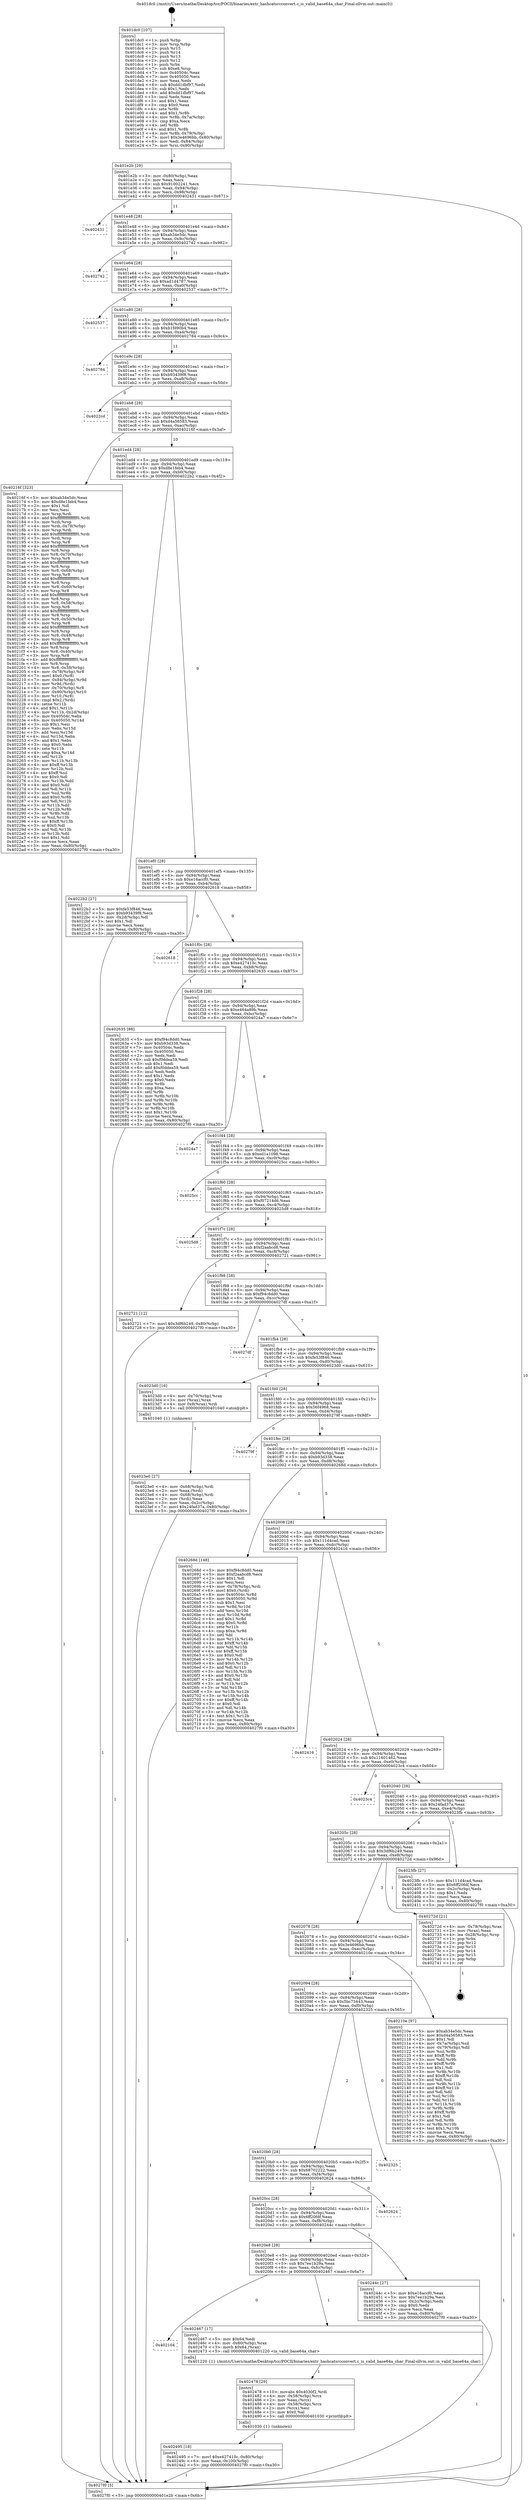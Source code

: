 digraph "0x401dc0" {
  label = "0x401dc0 (/mnt/c/Users/mathe/Desktop/tcc/POCII/binaries/extr_hashcatsrcconvert.c_is_valid_base64a_char_Final-ollvm.out::main(0))"
  labelloc = "t"
  node[shape=record]

  Entry [label="",width=0.3,height=0.3,shape=circle,fillcolor=black,style=filled]
  "0x401e2b" [label="{
     0x401e2b [29]\l
     | [instrs]\l
     &nbsp;&nbsp;0x401e2b \<+3\>: mov -0x80(%rbp),%eax\l
     &nbsp;&nbsp;0x401e2e \<+2\>: mov %eax,%ecx\l
     &nbsp;&nbsp;0x401e30 \<+6\>: sub $0x91002241,%ecx\l
     &nbsp;&nbsp;0x401e36 \<+6\>: mov %eax,-0x94(%rbp)\l
     &nbsp;&nbsp;0x401e3c \<+6\>: mov %ecx,-0x98(%rbp)\l
     &nbsp;&nbsp;0x401e42 \<+6\>: je 0000000000402431 \<main+0x671\>\l
  }"]
  "0x402431" [label="{
     0x402431\l
  }", style=dashed]
  "0x401e48" [label="{
     0x401e48 [28]\l
     | [instrs]\l
     &nbsp;&nbsp;0x401e48 \<+5\>: jmp 0000000000401e4d \<main+0x8d\>\l
     &nbsp;&nbsp;0x401e4d \<+6\>: mov -0x94(%rbp),%eax\l
     &nbsp;&nbsp;0x401e53 \<+5\>: sub $0xab34e5dc,%eax\l
     &nbsp;&nbsp;0x401e58 \<+6\>: mov %eax,-0x9c(%rbp)\l
     &nbsp;&nbsp;0x401e5e \<+6\>: je 0000000000402742 \<main+0x982\>\l
  }"]
  Exit [label="",width=0.3,height=0.3,shape=circle,fillcolor=black,style=filled,peripheries=2]
  "0x402742" [label="{
     0x402742\l
  }", style=dashed]
  "0x401e64" [label="{
     0x401e64 [28]\l
     | [instrs]\l
     &nbsp;&nbsp;0x401e64 \<+5\>: jmp 0000000000401e69 \<main+0xa9\>\l
     &nbsp;&nbsp;0x401e69 \<+6\>: mov -0x94(%rbp),%eax\l
     &nbsp;&nbsp;0x401e6f \<+5\>: sub $0xad1d4787,%eax\l
     &nbsp;&nbsp;0x401e74 \<+6\>: mov %eax,-0xa0(%rbp)\l
     &nbsp;&nbsp;0x401e7a \<+6\>: je 0000000000402537 \<main+0x777\>\l
  }"]
  "0x402495" [label="{
     0x402495 [18]\l
     | [instrs]\l
     &nbsp;&nbsp;0x402495 \<+7\>: movl $0xe427410c,-0x80(%rbp)\l
     &nbsp;&nbsp;0x40249c \<+6\>: mov %eax,-0x100(%rbp)\l
     &nbsp;&nbsp;0x4024a2 \<+5\>: jmp 00000000004027f0 \<main+0xa30\>\l
  }"]
  "0x402537" [label="{
     0x402537\l
  }", style=dashed]
  "0x401e80" [label="{
     0x401e80 [28]\l
     | [instrs]\l
     &nbsp;&nbsp;0x401e80 \<+5\>: jmp 0000000000401e85 \<main+0xc5\>\l
     &nbsp;&nbsp;0x401e85 \<+6\>: mov -0x94(%rbp),%eax\l
     &nbsp;&nbsp;0x401e8b \<+5\>: sub $0xb1fd90b4,%eax\l
     &nbsp;&nbsp;0x401e90 \<+6\>: mov %eax,-0xa4(%rbp)\l
     &nbsp;&nbsp;0x401e96 \<+6\>: je 0000000000402784 \<main+0x9c4\>\l
  }"]
  "0x402478" [label="{
     0x402478 [29]\l
     | [instrs]\l
     &nbsp;&nbsp;0x402478 \<+10\>: movabs $0x4030f2,%rdi\l
     &nbsp;&nbsp;0x402482 \<+4\>: mov -0x58(%rbp),%rcx\l
     &nbsp;&nbsp;0x402486 \<+2\>: mov %eax,(%rcx)\l
     &nbsp;&nbsp;0x402488 \<+4\>: mov -0x58(%rbp),%rcx\l
     &nbsp;&nbsp;0x40248c \<+2\>: mov (%rcx),%esi\l
     &nbsp;&nbsp;0x40248e \<+2\>: mov $0x0,%al\l
     &nbsp;&nbsp;0x402490 \<+5\>: call 0000000000401030 \<printf@plt\>\l
     | [calls]\l
     &nbsp;&nbsp;0x401030 \{1\} (unknown)\l
  }"]
  "0x402784" [label="{
     0x402784\l
  }", style=dashed]
  "0x401e9c" [label="{
     0x401e9c [28]\l
     | [instrs]\l
     &nbsp;&nbsp;0x401e9c \<+5\>: jmp 0000000000401ea1 \<main+0xe1\>\l
     &nbsp;&nbsp;0x401ea1 \<+6\>: mov -0x94(%rbp),%eax\l
     &nbsp;&nbsp;0x401ea7 \<+5\>: sub $0xb93439f8,%eax\l
     &nbsp;&nbsp;0x401eac \<+6\>: mov %eax,-0xa8(%rbp)\l
     &nbsp;&nbsp;0x401eb2 \<+6\>: je 00000000004022cd \<main+0x50d\>\l
  }"]
  "0x402104" [label="{
     0x402104\l
  }", style=dashed]
  "0x4022cd" [label="{
     0x4022cd\l
  }", style=dashed]
  "0x401eb8" [label="{
     0x401eb8 [28]\l
     | [instrs]\l
     &nbsp;&nbsp;0x401eb8 \<+5\>: jmp 0000000000401ebd \<main+0xfd\>\l
     &nbsp;&nbsp;0x401ebd \<+6\>: mov -0x94(%rbp),%eax\l
     &nbsp;&nbsp;0x401ec3 \<+5\>: sub $0xd4a56583,%eax\l
     &nbsp;&nbsp;0x401ec8 \<+6\>: mov %eax,-0xac(%rbp)\l
     &nbsp;&nbsp;0x401ece \<+6\>: je 000000000040216f \<main+0x3af\>\l
  }"]
  "0x402467" [label="{
     0x402467 [17]\l
     | [instrs]\l
     &nbsp;&nbsp;0x402467 \<+5\>: mov $0x64,%edi\l
     &nbsp;&nbsp;0x40246c \<+4\>: mov -0x60(%rbp),%rax\l
     &nbsp;&nbsp;0x402470 \<+3\>: movb $0x64,(%rax)\l
     &nbsp;&nbsp;0x402473 \<+5\>: call 0000000000401220 \<is_valid_base64a_char\>\l
     | [calls]\l
     &nbsp;&nbsp;0x401220 \{1\} (/mnt/c/Users/mathe/Desktop/tcc/POCII/binaries/extr_hashcatsrcconvert.c_is_valid_base64a_char_Final-ollvm.out::is_valid_base64a_char)\l
  }"]
  "0x40216f" [label="{
     0x40216f [323]\l
     | [instrs]\l
     &nbsp;&nbsp;0x40216f \<+5\>: mov $0xab34e5dc,%eax\l
     &nbsp;&nbsp;0x402174 \<+5\>: mov $0xd8e1feb4,%ecx\l
     &nbsp;&nbsp;0x402179 \<+2\>: mov $0x1,%dl\l
     &nbsp;&nbsp;0x40217b \<+2\>: xor %esi,%esi\l
     &nbsp;&nbsp;0x40217d \<+3\>: mov %rsp,%rdi\l
     &nbsp;&nbsp;0x402180 \<+4\>: add $0xfffffffffffffff0,%rdi\l
     &nbsp;&nbsp;0x402184 \<+3\>: mov %rdi,%rsp\l
     &nbsp;&nbsp;0x402187 \<+4\>: mov %rdi,-0x78(%rbp)\l
     &nbsp;&nbsp;0x40218b \<+3\>: mov %rsp,%rdi\l
     &nbsp;&nbsp;0x40218e \<+4\>: add $0xfffffffffffffff0,%rdi\l
     &nbsp;&nbsp;0x402192 \<+3\>: mov %rdi,%rsp\l
     &nbsp;&nbsp;0x402195 \<+3\>: mov %rsp,%r8\l
     &nbsp;&nbsp;0x402198 \<+4\>: add $0xfffffffffffffff0,%r8\l
     &nbsp;&nbsp;0x40219c \<+3\>: mov %r8,%rsp\l
     &nbsp;&nbsp;0x40219f \<+4\>: mov %r8,-0x70(%rbp)\l
     &nbsp;&nbsp;0x4021a3 \<+3\>: mov %rsp,%r8\l
     &nbsp;&nbsp;0x4021a6 \<+4\>: add $0xfffffffffffffff0,%r8\l
     &nbsp;&nbsp;0x4021aa \<+3\>: mov %r8,%rsp\l
     &nbsp;&nbsp;0x4021ad \<+4\>: mov %r8,-0x68(%rbp)\l
     &nbsp;&nbsp;0x4021b1 \<+3\>: mov %rsp,%r8\l
     &nbsp;&nbsp;0x4021b4 \<+4\>: add $0xfffffffffffffff0,%r8\l
     &nbsp;&nbsp;0x4021b8 \<+3\>: mov %r8,%rsp\l
     &nbsp;&nbsp;0x4021bb \<+4\>: mov %r8,-0x60(%rbp)\l
     &nbsp;&nbsp;0x4021bf \<+3\>: mov %rsp,%r8\l
     &nbsp;&nbsp;0x4021c2 \<+4\>: add $0xfffffffffffffff0,%r8\l
     &nbsp;&nbsp;0x4021c6 \<+3\>: mov %r8,%rsp\l
     &nbsp;&nbsp;0x4021c9 \<+4\>: mov %r8,-0x58(%rbp)\l
     &nbsp;&nbsp;0x4021cd \<+3\>: mov %rsp,%r8\l
     &nbsp;&nbsp;0x4021d0 \<+4\>: add $0xfffffffffffffff0,%r8\l
     &nbsp;&nbsp;0x4021d4 \<+3\>: mov %r8,%rsp\l
     &nbsp;&nbsp;0x4021d7 \<+4\>: mov %r8,-0x50(%rbp)\l
     &nbsp;&nbsp;0x4021db \<+3\>: mov %rsp,%r8\l
     &nbsp;&nbsp;0x4021de \<+4\>: add $0xfffffffffffffff0,%r8\l
     &nbsp;&nbsp;0x4021e2 \<+3\>: mov %r8,%rsp\l
     &nbsp;&nbsp;0x4021e5 \<+4\>: mov %r8,-0x48(%rbp)\l
     &nbsp;&nbsp;0x4021e9 \<+3\>: mov %rsp,%r8\l
     &nbsp;&nbsp;0x4021ec \<+4\>: add $0xfffffffffffffff0,%r8\l
     &nbsp;&nbsp;0x4021f0 \<+3\>: mov %r8,%rsp\l
     &nbsp;&nbsp;0x4021f3 \<+4\>: mov %r8,-0x40(%rbp)\l
     &nbsp;&nbsp;0x4021f7 \<+3\>: mov %rsp,%r8\l
     &nbsp;&nbsp;0x4021fa \<+4\>: add $0xfffffffffffffff0,%r8\l
     &nbsp;&nbsp;0x4021fe \<+3\>: mov %r8,%rsp\l
     &nbsp;&nbsp;0x402201 \<+4\>: mov %r8,-0x38(%rbp)\l
     &nbsp;&nbsp;0x402205 \<+4\>: mov -0x78(%rbp),%r8\l
     &nbsp;&nbsp;0x402209 \<+7\>: movl $0x0,(%r8)\l
     &nbsp;&nbsp;0x402210 \<+7\>: mov -0x84(%rbp),%r9d\l
     &nbsp;&nbsp;0x402217 \<+3\>: mov %r9d,(%rdi)\l
     &nbsp;&nbsp;0x40221a \<+4\>: mov -0x70(%rbp),%r8\l
     &nbsp;&nbsp;0x40221e \<+7\>: mov -0x90(%rbp),%r10\l
     &nbsp;&nbsp;0x402225 \<+3\>: mov %r10,(%r8)\l
     &nbsp;&nbsp;0x402228 \<+3\>: cmpl $0x2,(%rdi)\l
     &nbsp;&nbsp;0x40222b \<+4\>: setne %r11b\l
     &nbsp;&nbsp;0x40222f \<+4\>: and $0x1,%r11b\l
     &nbsp;&nbsp;0x402233 \<+4\>: mov %r11b,-0x2d(%rbp)\l
     &nbsp;&nbsp;0x402237 \<+7\>: mov 0x40504c,%ebx\l
     &nbsp;&nbsp;0x40223e \<+8\>: mov 0x405050,%r14d\l
     &nbsp;&nbsp;0x402246 \<+3\>: sub $0x1,%esi\l
     &nbsp;&nbsp;0x402249 \<+3\>: mov %ebx,%r15d\l
     &nbsp;&nbsp;0x40224c \<+3\>: add %esi,%r15d\l
     &nbsp;&nbsp;0x40224f \<+4\>: imul %r15d,%ebx\l
     &nbsp;&nbsp;0x402253 \<+3\>: and $0x1,%ebx\l
     &nbsp;&nbsp;0x402256 \<+3\>: cmp $0x0,%ebx\l
     &nbsp;&nbsp;0x402259 \<+4\>: sete %r11b\l
     &nbsp;&nbsp;0x40225d \<+4\>: cmp $0xa,%r14d\l
     &nbsp;&nbsp;0x402261 \<+4\>: setl %r12b\l
     &nbsp;&nbsp;0x402265 \<+3\>: mov %r11b,%r13b\l
     &nbsp;&nbsp;0x402268 \<+4\>: xor $0xff,%r13b\l
     &nbsp;&nbsp;0x40226c \<+3\>: mov %r12b,%sil\l
     &nbsp;&nbsp;0x40226f \<+4\>: xor $0xff,%sil\l
     &nbsp;&nbsp;0x402273 \<+3\>: xor $0x0,%dl\l
     &nbsp;&nbsp;0x402276 \<+3\>: mov %r13b,%dil\l
     &nbsp;&nbsp;0x402279 \<+4\>: and $0x0,%dil\l
     &nbsp;&nbsp;0x40227d \<+3\>: and %dl,%r11b\l
     &nbsp;&nbsp;0x402280 \<+3\>: mov %sil,%r8b\l
     &nbsp;&nbsp;0x402283 \<+4\>: and $0x0,%r8b\l
     &nbsp;&nbsp;0x402287 \<+3\>: and %dl,%r12b\l
     &nbsp;&nbsp;0x40228a \<+3\>: or %r11b,%dil\l
     &nbsp;&nbsp;0x40228d \<+3\>: or %r12b,%r8b\l
     &nbsp;&nbsp;0x402290 \<+3\>: xor %r8b,%dil\l
     &nbsp;&nbsp;0x402293 \<+3\>: or %sil,%r13b\l
     &nbsp;&nbsp;0x402296 \<+4\>: xor $0xff,%r13b\l
     &nbsp;&nbsp;0x40229a \<+3\>: or $0x0,%dl\l
     &nbsp;&nbsp;0x40229d \<+3\>: and %dl,%r13b\l
     &nbsp;&nbsp;0x4022a0 \<+3\>: or %r13b,%dil\l
     &nbsp;&nbsp;0x4022a3 \<+4\>: test $0x1,%dil\l
     &nbsp;&nbsp;0x4022a7 \<+3\>: cmovne %ecx,%eax\l
     &nbsp;&nbsp;0x4022aa \<+3\>: mov %eax,-0x80(%rbp)\l
     &nbsp;&nbsp;0x4022ad \<+5\>: jmp 00000000004027f0 \<main+0xa30\>\l
  }"]
  "0x401ed4" [label="{
     0x401ed4 [28]\l
     | [instrs]\l
     &nbsp;&nbsp;0x401ed4 \<+5\>: jmp 0000000000401ed9 \<main+0x119\>\l
     &nbsp;&nbsp;0x401ed9 \<+6\>: mov -0x94(%rbp),%eax\l
     &nbsp;&nbsp;0x401edf \<+5\>: sub $0xd8e1feb4,%eax\l
     &nbsp;&nbsp;0x401ee4 \<+6\>: mov %eax,-0xb0(%rbp)\l
     &nbsp;&nbsp;0x401eea \<+6\>: je 00000000004022b2 \<main+0x4f2\>\l
  }"]
  "0x4020e8" [label="{
     0x4020e8 [28]\l
     | [instrs]\l
     &nbsp;&nbsp;0x4020e8 \<+5\>: jmp 00000000004020ed \<main+0x32d\>\l
     &nbsp;&nbsp;0x4020ed \<+6\>: mov -0x94(%rbp),%eax\l
     &nbsp;&nbsp;0x4020f3 \<+5\>: sub $0x7ee1b29a,%eax\l
     &nbsp;&nbsp;0x4020f8 \<+6\>: mov %eax,-0xfc(%rbp)\l
     &nbsp;&nbsp;0x4020fe \<+6\>: je 0000000000402467 \<main+0x6a7\>\l
  }"]
  "0x4022b2" [label="{
     0x4022b2 [27]\l
     | [instrs]\l
     &nbsp;&nbsp;0x4022b2 \<+5\>: mov $0xfe53f846,%eax\l
     &nbsp;&nbsp;0x4022b7 \<+5\>: mov $0xb93439f8,%ecx\l
     &nbsp;&nbsp;0x4022bc \<+3\>: mov -0x2d(%rbp),%dl\l
     &nbsp;&nbsp;0x4022bf \<+3\>: test $0x1,%dl\l
     &nbsp;&nbsp;0x4022c2 \<+3\>: cmovne %ecx,%eax\l
     &nbsp;&nbsp;0x4022c5 \<+3\>: mov %eax,-0x80(%rbp)\l
     &nbsp;&nbsp;0x4022c8 \<+5\>: jmp 00000000004027f0 \<main+0xa30\>\l
  }"]
  "0x401ef0" [label="{
     0x401ef0 [28]\l
     | [instrs]\l
     &nbsp;&nbsp;0x401ef0 \<+5\>: jmp 0000000000401ef5 \<main+0x135\>\l
     &nbsp;&nbsp;0x401ef5 \<+6\>: mov -0x94(%rbp),%eax\l
     &nbsp;&nbsp;0x401efb \<+5\>: sub $0xe16accf0,%eax\l
     &nbsp;&nbsp;0x401f00 \<+6\>: mov %eax,-0xb4(%rbp)\l
     &nbsp;&nbsp;0x401f06 \<+6\>: je 0000000000402618 \<main+0x858\>\l
  }"]
  "0x40244c" [label="{
     0x40244c [27]\l
     | [instrs]\l
     &nbsp;&nbsp;0x40244c \<+5\>: mov $0xe16accf0,%eax\l
     &nbsp;&nbsp;0x402451 \<+5\>: mov $0x7ee1b29a,%ecx\l
     &nbsp;&nbsp;0x402456 \<+3\>: mov -0x2c(%rbp),%edx\l
     &nbsp;&nbsp;0x402459 \<+3\>: cmp $0x0,%edx\l
     &nbsp;&nbsp;0x40245c \<+3\>: cmove %ecx,%eax\l
     &nbsp;&nbsp;0x40245f \<+3\>: mov %eax,-0x80(%rbp)\l
     &nbsp;&nbsp;0x402462 \<+5\>: jmp 00000000004027f0 \<main+0xa30\>\l
  }"]
  "0x402618" [label="{
     0x402618\l
  }", style=dashed]
  "0x401f0c" [label="{
     0x401f0c [28]\l
     | [instrs]\l
     &nbsp;&nbsp;0x401f0c \<+5\>: jmp 0000000000401f11 \<main+0x151\>\l
     &nbsp;&nbsp;0x401f11 \<+6\>: mov -0x94(%rbp),%eax\l
     &nbsp;&nbsp;0x401f17 \<+5\>: sub $0xe427410c,%eax\l
     &nbsp;&nbsp;0x401f1c \<+6\>: mov %eax,-0xb8(%rbp)\l
     &nbsp;&nbsp;0x401f22 \<+6\>: je 0000000000402635 \<main+0x875\>\l
  }"]
  "0x4020cc" [label="{
     0x4020cc [28]\l
     | [instrs]\l
     &nbsp;&nbsp;0x4020cc \<+5\>: jmp 00000000004020d1 \<main+0x311\>\l
     &nbsp;&nbsp;0x4020d1 \<+6\>: mov -0x94(%rbp),%eax\l
     &nbsp;&nbsp;0x4020d7 \<+5\>: sub $0x6ff20fdf,%eax\l
     &nbsp;&nbsp;0x4020dc \<+6\>: mov %eax,-0xf8(%rbp)\l
     &nbsp;&nbsp;0x4020e2 \<+6\>: je 000000000040244c \<main+0x68c\>\l
  }"]
  "0x402635" [label="{
     0x402635 [88]\l
     | [instrs]\l
     &nbsp;&nbsp;0x402635 \<+5\>: mov $0xf94c8dd0,%eax\l
     &nbsp;&nbsp;0x40263a \<+5\>: mov $0xb93d338,%ecx\l
     &nbsp;&nbsp;0x40263f \<+7\>: mov 0x40504c,%edx\l
     &nbsp;&nbsp;0x402646 \<+7\>: mov 0x405050,%esi\l
     &nbsp;&nbsp;0x40264d \<+2\>: mov %edx,%edi\l
     &nbsp;&nbsp;0x40264f \<+6\>: sub $0xf0ddea59,%edi\l
     &nbsp;&nbsp;0x402655 \<+3\>: sub $0x1,%edi\l
     &nbsp;&nbsp;0x402658 \<+6\>: add $0xf0ddea59,%edi\l
     &nbsp;&nbsp;0x40265e \<+3\>: imul %edi,%edx\l
     &nbsp;&nbsp;0x402661 \<+3\>: and $0x1,%edx\l
     &nbsp;&nbsp;0x402664 \<+3\>: cmp $0x0,%edx\l
     &nbsp;&nbsp;0x402667 \<+4\>: sete %r8b\l
     &nbsp;&nbsp;0x40266b \<+3\>: cmp $0xa,%esi\l
     &nbsp;&nbsp;0x40266e \<+4\>: setl %r9b\l
     &nbsp;&nbsp;0x402672 \<+3\>: mov %r8b,%r10b\l
     &nbsp;&nbsp;0x402675 \<+3\>: and %r9b,%r10b\l
     &nbsp;&nbsp;0x402678 \<+3\>: xor %r9b,%r8b\l
     &nbsp;&nbsp;0x40267b \<+3\>: or %r8b,%r10b\l
     &nbsp;&nbsp;0x40267e \<+4\>: test $0x1,%r10b\l
     &nbsp;&nbsp;0x402682 \<+3\>: cmovne %ecx,%eax\l
     &nbsp;&nbsp;0x402685 \<+3\>: mov %eax,-0x80(%rbp)\l
     &nbsp;&nbsp;0x402688 \<+5\>: jmp 00000000004027f0 \<main+0xa30\>\l
  }"]
  "0x401f28" [label="{
     0x401f28 [28]\l
     | [instrs]\l
     &nbsp;&nbsp;0x401f28 \<+5\>: jmp 0000000000401f2d \<main+0x16d\>\l
     &nbsp;&nbsp;0x401f2d \<+6\>: mov -0x94(%rbp),%eax\l
     &nbsp;&nbsp;0x401f33 \<+5\>: sub $0xe464a89b,%eax\l
     &nbsp;&nbsp;0x401f38 \<+6\>: mov %eax,-0xbc(%rbp)\l
     &nbsp;&nbsp;0x401f3e \<+6\>: je 00000000004024a7 \<main+0x6e7\>\l
  }"]
  "0x402624" [label="{
     0x402624\l
  }", style=dashed]
  "0x4024a7" [label="{
     0x4024a7\l
  }", style=dashed]
  "0x401f44" [label="{
     0x401f44 [28]\l
     | [instrs]\l
     &nbsp;&nbsp;0x401f44 \<+5\>: jmp 0000000000401f49 \<main+0x189\>\l
     &nbsp;&nbsp;0x401f49 \<+6\>: mov -0x94(%rbp),%eax\l
     &nbsp;&nbsp;0x401f4f \<+5\>: sub $0xed1a1098,%eax\l
     &nbsp;&nbsp;0x401f54 \<+6\>: mov %eax,-0xc0(%rbp)\l
     &nbsp;&nbsp;0x401f5a \<+6\>: je 00000000004025cc \<main+0x80c\>\l
  }"]
  "0x4020b0" [label="{
     0x4020b0 [28]\l
     | [instrs]\l
     &nbsp;&nbsp;0x4020b0 \<+5\>: jmp 00000000004020b5 \<main+0x2f5\>\l
     &nbsp;&nbsp;0x4020b5 \<+6\>: mov -0x94(%rbp),%eax\l
     &nbsp;&nbsp;0x4020bb \<+5\>: sub $0x68702222,%eax\l
     &nbsp;&nbsp;0x4020c0 \<+6\>: mov %eax,-0xf4(%rbp)\l
     &nbsp;&nbsp;0x4020c6 \<+6\>: je 0000000000402624 \<main+0x864\>\l
  }"]
  "0x4025cc" [label="{
     0x4025cc\l
  }", style=dashed]
  "0x401f60" [label="{
     0x401f60 [28]\l
     | [instrs]\l
     &nbsp;&nbsp;0x401f60 \<+5\>: jmp 0000000000401f65 \<main+0x1a5\>\l
     &nbsp;&nbsp;0x401f65 \<+6\>: mov -0x94(%rbp),%eax\l
     &nbsp;&nbsp;0x401f6b \<+5\>: sub $0xf07214d6,%eax\l
     &nbsp;&nbsp;0x401f70 \<+6\>: mov %eax,-0xc4(%rbp)\l
     &nbsp;&nbsp;0x401f76 \<+6\>: je 00000000004025d8 \<main+0x818\>\l
  }"]
  "0x402325" [label="{
     0x402325\l
  }", style=dashed]
  "0x4025d8" [label="{
     0x4025d8\l
  }", style=dashed]
  "0x401f7c" [label="{
     0x401f7c [28]\l
     | [instrs]\l
     &nbsp;&nbsp;0x401f7c \<+5\>: jmp 0000000000401f81 \<main+0x1c1\>\l
     &nbsp;&nbsp;0x401f81 \<+6\>: mov -0x94(%rbp),%eax\l
     &nbsp;&nbsp;0x401f87 \<+5\>: sub $0xf2aabcd8,%eax\l
     &nbsp;&nbsp;0x401f8c \<+6\>: mov %eax,-0xc8(%rbp)\l
     &nbsp;&nbsp;0x401f92 \<+6\>: je 0000000000402721 \<main+0x961\>\l
  }"]
  "0x4023e0" [label="{
     0x4023e0 [27]\l
     | [instrs]\l
     &nbsp;&nbsp;0x4023e0 \<+4\>: mov -0x68(%rbp),%rdi\l
     &nbsp;&nbsp;0x4023e4 \<+2\>: mov %eax,(%rdi)\l
     &nbsp;&nbsp;0x4023e6 \<+4\>: mov -0x68(%rbp),%rdi\l
     &nbsp;&nbsp;0x4023ea \<+2\>: mov (%rdi),%eax\l
     &nbsp;&nbsp;0x4023ec \<+3\>: mov %eax,-0x2c(%rbp)\l
     &nbsp;&nbsp;0x4023ef \<+7\>: movl $0x24fad37a,-0x80(%rbp)\l
     &nbsp;&nbsp;0x4023f6 \<+5\>: jmp 00000000004027f0 \<main+0xa30\>\l
  }"]
  "0x402721" [label="{
     0x402721 [12]\l
     | [instrs]\l
     &nbsp;&nbsp;0x402721 \<+7\>: movl $0x3df6b249,-0x80(%rbp)\l
     &nbsp;&nbsp;0x402728 \<+5\>: jmp 00000000004027f0 \<main+0xa30\>\l
  }"]
  "0x401f98" [label="{
     0x401f98 [28]\l
     | [instrs]\l
     &nbsp;&nbsp;0x401f98 \<+5\>: jmp 0000000000401f9d \<main+0x1dd\>\l
     &nbsp;&nbsp;0x401f9d \<+6\>: mov -0x94(%rbp),%eax\l
     &nbsp;&nbsp;0x401fa3 \<+5\>: sub $0xf94c8dd0,%eax\l
     &nbsp;&nbsp;0x401fa8 \<+6\>: mov %eax,-0xcc(%rbp)\l
     &nbsp;&nbsp;0x401fae \<+6\>: je 00000000004027df \<main+0xa1f\>\l
  }"]
  "0x401dc0" [label="{
     0x401dc0 [107]\l
     | [instrs]\l
     &nbsp;&nbsp;0x401dc0 \<+1\>: push %rbp\l
     &nbsp;&nbsp;0x401dc1 \<+3\>: mov %rsp,%rbp\l
     &nbsp;&nbsp;0x401dc4 \<+2\>: push %r15\l
     &nbsp;&nbsp;0x401dc6 \<+2\>: push %r14\l
     &nbsp;&nbsp;0x401dc8 \<+2\>: push %r13\l
     &nbsp;&nbsp;0x401dca \<+2\>: push %r12\l
     &nbsp;&nbsp;0x401dcc \<+1\>: push %rbx\l
     &nbsp;&nbsp;0x401dcd \<+7\>: sub $0xe8,%rsp\l
     &nbsp;&nbsp;0x401dd4 \<+7\>: mov 0x40504c,%eax\l
     &nbsp;&nbsp;0x401ddb \<+7\>: mov 0x405050,%ecx\l
     &nbsp;&nbsp;0x401de2 \<+2\>: mov %eax,%edx\l
     &nbsp;&nbsp;0x401de4 \<+6\>: sub $0xdd1dbf97,%edx\l
     &nbsp;&nbsp;0x401dea \<+3\>: sub $0x1,%edx\l
     &nbsp;&nbsp;0x401ded \<+6\>: add $0xdd1dbf97,%edx\l
     &nbsp;&nbsp;0x401df3 \<+3\>: imul %edx,%eax\l
     &nbsp;&nbsp;0x401df6 \<+3\>: and $0x1,%eax\l
     &nbsp;&nbsp;0x401df9 \<+3\>: cmp $0x0,%eax\l
     &nbsp;&nbsp;0x401dfc \<+4\>: sete %r8b\l
     &nbsp;&nbsp;0x401e00 \<+4\>: and $0x1,%r8b\l
     &nbsp;&nbsp;0x401e04 \<+4\>: mov %r8b,-0x7a(%rbp)\l
     &nbsp;&nbsp;0x401e08 \<+3\>: cmp $0xa,%ecx\l
     &nbsp;&nbsp;0x401e0b \<+4\>: setl %r8b\l
     &nbsp;&nbsp;0x401e0f \<+4\>: and $0x1,%r8b\l
     &nbsp;&nbsp;0x401e13 \<+4\>: mov %r8b,-0x79(%rbp)\l
     &nbsp;&nbsp;0x401e17 \<+7\>: movl $0x3e4696bb,-0x80(%rbp)\l
     &nbsp;&nbsp;0x401e1e \<+6\>: mov %edi,-0x84(%rbp)\l
     &nbsp;&nbsp;0x401e24 \<+7\>: mov %rsi,-0x90(%rbp)\l
  }"]
  "0x4027df" [label="{
     0x4027df\l
  }", style=dashed]
  "0x401fb4" [label="{
     0x401fb4 [28]\l
     | [instrs]\l
     &nbsp;&nbsp;0x401fb4 \<+5\>: jmp 0000000000401fb9 \<main+0x1f9\>\l
     &nbsp;&nbsp;0x401fb9 \<+6\>: mov -0x94(%rbp),%eax\l
     &nbsp;&nbsp;0x401fbf \<+5\>: sub $0xfe53f846,%eax\l
     &nbsp;&nbsp;0x401fc4 \<+6\>: mov %eax,-0xd0(%rbp)\l
     &nbsp;&nbsp;0x401fca \<+6\>: je 00000000004023d0 \<main+0x610\>\l
  }"]
  "0x4027f0" [label="{
     0x4027f0 [5]\l
     | [instrs]\l
     &nbsp;&nbsp;0x4027f0 \<+5\>: jmp 0000000000401e2b \<main+0x6b\>\l
  }"]
  "0x4023d0" [label="{
     0x4023d0 [16]\l
     | [instrs]\l
     &nbsp;&nbsp;0x4023d0 \<+4\>: mov -0x70(%rbp),%rax\l
     &nbsp;&nbsp;0x4023d4 \<+3\>: mov (%rax),%rax\l
     &nbsp;&nbsp;0x4023d7 \<+4\>: mov 0x8(%rax),%rdi\l
     &nbsp;&nbsp;0x4023db \<+5\>: call 0000000000401040 \<atoi@plt\>\l
     | [calls]\l
     &nbsp;&nbsp;0x401040 \{1\} (unknown)\l
  }"]
  "0x401fd0" [label="{
     0x401fd0 [28]\l
     | [instrs]\l
     &nbsp;&nbsp;0x401fd0 \<+5\>: jmp 0000000000401fd5 \<main+0x215\>\l
     &nbsp;&nbsp;0x401fd5 \<+6\>: mov -0x94(%rbp),%eax\l
     &nbsp;&nbsp;0x401fdb \<+5\>: sub $0x56f4968,%eax\l
     &nbsp;&nbsp;0x401fe0 \<+6\>: mov %eax,-0xd4(%rbp)\l
     &nbsp;&nbsp;0x401fe6 \<+6\>: je 000000000040279f \<main+0x9df\>\l
  }"]
  "0x402094" [label="{
     0x402094 [28]\l
     | [instrs]\l
     &nbsp;&nbsp;0x402094 \<+5\>: jmp 0000000000402099 \<main+0x2d9\>\l
     &nbsp;&nbsp;0x402099 \<+6\>: mov -0x94(%rbp),%eax\l
     &nbsp;&nbsp;0x40209f \<+5\>: sub $0x5bc73443,%eax\l
     &nbsp;&nbsp;0x4020a4 \<+6\>: mov %eax,-0xf0(%rbp)\l
     &nbsp;&nbsp;0x4020aa \<+6\>: je 0000000000402325 \<main+0x565\>\l
  }"]
  "0x40279f" [label="{
     0x40279f\l
  }", style=dashed]
  "0x401fec" [label="{
     0x401fec [28]\l
     | [instrs]\l
     &nbsp;&nbsp;0x401fec \<+5\>: jmp 0000000000401ff1 \<main+0x231\>\l
     &nbsp;&nbsp;0x401ff1 \<+6\>: mov -0x94(%rbp),%eax\l
     &nbsp;&nbsp;0x401ff7 \<+5\>: sub $0xb93d338,%eax\l
     &nbsp;&nbsp;0x401ffc \<+6\>: mov %eax,-0xd8(%rbp)\l
     &nbsp;&nbsp;0x402002 \<+6\>: je 000000000040268d \<main+0x8cd\>\l
  }"]
  "0x40210e" [label="{
     0x40210e [97]\l
     | [instrs]\l
     &nbsp;&nbsp;0x40210e \<+5\>: mov $0xab34e5dc,%eax\l
     &nbsp;&nbsp;0x402113 \<+5\>: mov $0xd4a56583,%ecx\l
     &nbsp;&nbsp;0x402118 \<+2\>: mov $0x1,%dl\l
     &nbsp;&nbsp;0x40211a \<+4\>: mov -0x7a(%rbp),%sil\l
     &nbsp;&nbsp;0x40211e \<+4\>: mov -0x79(%rbp),%dil\l
     &nbsp;&nbsp;0x402122 \<+3\>: mov %sil,%r8b\l
     &nbsp;&nbsp;0x402125 \<+4\>: xor $0xff,%r8b\l
     &nbsp;&nbsp;0x402129 \<+3\>: mov %dil,%r9b\l
     &nbsp;&nbsp;0x40212c \<+4\>: xor $0xff,%r9b\l
     &nbsp;&nbsp;0x402130 \<+3\>: xor $0x1,%dl\l
     &nbsp;&nbsp;0x402133 \<+3\>: mov %r8b,%r10b\l
     &nbsp;&nbsp;0x402136 \<+4\>: and $0xff,%r10b\l
     &nbsp;&nbsp;0x40213a \<+3\>: and %dl,%sil\l
     &nbsp;&nbsp;0x40213d \<+3\>: mov %r9b,%r11b\l
     &nbsp;&nbsp;0x402140 \<+4\>: and $0xff,%r11b\l
     &nbsp;&nbsp;0x402144 \<+3\>: and %dl,%dil\l
     &nbsp;&nbsp;0x402147 \<+3\>: or %sil,%r10b\l
     &nbsp;&nbsp;0x40214a \<+3\>: or %dil,%r11b\l
     &nbsp;&nbsp;0x40214d \<+3\>: xor %r11b,%r10b\l
     &nbsp;&nbsp;0x402150 \<+3\>: or %r9b,%r8b\l
     &nbsp;&nbsp;0x402153 \<+4\>: xor $0xff,%r8b\l
     &nbsp;&nbsp;0x402157 \<+3\>: or $0x1,%dl\l
     &nbsp;&nbsp;0x40215a \<+3\>: and %dl,%r8b\l
     &nbsp;&nbsp;0x40215d \<+3\>: or %r8b,%r10b\l
     &nbsp;&nbsp;0x402160 \<+4\>: test $0x1,%r10b\l
     &nbsp;&nbsp;0x402164 \<+3\>: cmovne %ecx,%eax\l
     &nbsp;&nbsp;0x402167 \<+3\>: mov %eax,-0x80(%rbp)\l
     &nbsp;&nbsp;0x40216a \<+5\>: jmp 00000000004027f0 \<main+0xa30\>\l
  }"]
  "0x40268d" [label="{
     0x40268d [148]\l
     | [instrs]\l
     &nbsp;&nbsp;0x40268d \<+5\>: mov $0xf94c8dd0,%eax\l
     &nbsp;&nbsp;0x402692 \<+5\>: mov $0xf2aabcd8,%ecx\l
     &nbsp;&nbsp;0x402697 \<+2\>: mov $0x1,%dl\l
     &nbsp;&nbsp;0x402699 \<+2\>: xor %esi,%esi\l
     &nbsp;&nbsp;0x40269b \<+4\>: mov -0x78(%rbp),%rdi\l
     &nbsp;&nbsp;0x40269f \<+6\>: movl $0x0,(%rdi)\l
     &nbsp;&nbsp;0x4026a5 \<+8\>: mov 0x40504c,%r8d\l
     &nbsp;&nbsp;0x4026ad \<+8\>: mov 0x405050,%r9d\l
     &nbsp;&nbsp;0x4026b5 \<+3\>: sub $0x1,%esi\l
     &nbsp;&nbsp;0x4026b8 \<+3\>: mov %r8d,%r10d\l
     &nbsp;&nbsp;0x4026bb \<+3\>: add %esi,%r10d\l
     &nbsp;&nbsp;0x4026be \<+4\>: imul %r10d,%r8d\l
     &nbsp;&nbsp;0x4026c2 \<+4\>: and $0x1,%r8d\l
     &nbsp;&nbsp;0x4026c6 \<+4\>: cmp $0x0,%r8d\l
     &nbsp;&nbsp;0x4026ca \<+4\>: sete %r11b\l
     &nbsp;&nbsp;0x4026ce \<+4\>: cmp $0xa,%r9d\l
     &nbsp;&nbsp;0x4026d2 \<+3\>: setl %bl\l
     &nbsp;&nbsp;0x4026d5 \<+3\>: mov %r11b,%r14b\l
     &nbsp;&nbsp;0x4026d8 \<+4\>: xor $0xff,%r14b\l
     &nbsp;&nbsp;0x4026dc \<+3\>: mov %bl,%r15b\l
     &nbsp;&nbsp;0x4026df \<+4\>: xor $0xff,%r15b\l
     &nbsp;&nbsp;0x4026e3 \<+3\>: xor $0x0,%dl\l
     &nbsp;&nbsp;0x4026e6 \<+3\>: mov %r14b,%r12b\l
     &nbsp;&nbsp;0x4026e9 \<+4\>: and $0x0,%r12b\l
     &nbsp;&nbsp;0x4026ed \<+3\>: and %dl,%r11b\l
     &nbsp;&nbsp;0x4026f0 \<+3\>: mov %r15b,%r13b\l
     &nbsp;&nbsp;0x4026f3 \<+4\>: and $0x0,%r13b\l
     &nbsp;&nbsp;0x4026f7 \<+2\>: and %dl,%bl\l
     &nbsp;&nbsp;0x4026f9 \<+3\>: or %r11b,%r12b\l
     &nbsp;&nbsp;0x4026fc \<+3\>: or %bl,%r13b\l
     &nbsp;&nbsp;0x4026ff \<+3\>: xor %r13b,%r12b\l
     &nbsp;&nbsp;0x402702 \<+3\>: or %r15b,%r14b\l
     &nbsp;&nbsp;0x402705 \<+4\>: xor $0xff,%r14b\l
     &nbsp;&nbsp;0x402709 \<+3\>: or $0x0,%dl\l
     &nbsp;&nbsp;0x40270c \<+3\>: and %dl,%r14b\l
     &nbsp;&nbsp;0x40270f \<+3\>: or %r14b,%r12b\l
     &nbsp;&nbsp;0x402712 \<+4\>: test $0x1,%r12b\l
     &nbsp;&nbsp;0x402716 \<+3\>: cmovne %ecx,%eax\l
     &nbsp;&nbsp;0x402719 \<+3\>: mov %eax,-0x80(%rbp)\l
     &nbsp;&nbsp;0x40271c \<+5\>: jmp 00000000004027f0 \<main+0xa30\>\l
  }"]
  "0x402008" [label="{
     0x402008 [28]\l
     | [instrs]\l
     &nbsp;&nbsp;0x402008 \<+5\>: jmp 000000000040200d \<main+0x24d\>\l
     &nbsp;&nbsp;0x40200d \<+6\>: mov -0x94(%rbp),%eax\l
     &nbsp;&nbsp;0x402013 \<+5\>: sub $0x111d4cad,%eax\l
     &nbsp;&nbsp;0x402018 \<+6\>: mov %eax,-0xdc(%rbp)\l
     &nbsp;&nbsp;0x40201e \<+6\>: je 0000000000402416 \<main+0x656\>\l
  }"]
  "0x402078" [label="{
     0x402078 [28]\l
     | [instrs]\l
     &nbsp;&nbsp;0x402078 \<+5\>: jmp 000000000040207d \<main+0x2bd\>\l
     &nbsp;&nbsp;0x40207d \<+6\>: mov -0x94(%rbp),%eax\l
     &nbsp;&nbsp;0x402083 \<+5\>: sub $0x3e4696bb,%eax\l
     &nbsp;&nbsp;0x402088 \<+6\>: mov %eax,-0xec(%rbp)\l
     &nbsp;&nbsp;0x40208e \<+6\>: je 000000000040210e \<main+0x34e\>\l
  }"]
  "0x402416" [label="{
     0x402416\l
  }", style=dashed]
  "0x402024" [label="{
     0x402024 [28]\l
     | [instrs]\l
     &nbsp;&nbsp;0x402024 \<+5\>: jmp 0000000000402029 \<main+0x269\>\l
     &nbsp;&nbsp;0x402029 \<+6\>: mov -0x94(%rbp),%eax\l
     &nbsp;&nbsp;0x40202f \<+5\>: sub $0x11601462,%eax\l
     &nbsp;&nbsp;0x402034 \<+6\>: mov %eax,-0xe0(%rbp)\l
     &nbsp;&nbsp;0x40203a \<+6\>: je 00000000004023c4 \<main+0x604\>\l
  }"]
  "0x40272d" [label="{
     0x40272d [21]\l
     | [instrs]\l
     &nbsp;&nbsp;0x40272d \<+4\>: mov -0x78(%rbp),%rax\l
     &nbsp;&nbsp;0x402731 \<+2\>: mov (%rax),%eax\l
     &nbsp;&nbsp;0x402733 \<+4\>: lea -0x28(%rbp),%rsp\l
     &nbsp;&nbsp;0x402737 \<+1\>: pop %rbx\l
     &nbsp;&nbsp;0x402738 \<+2\>: pop %r12\l
     &nbsp;&nbsp;0x40273a \<+2\>: pop %r13\l
     &nbsp;&nbsp;0x40273c \<+2\>: pop %r14\l
     &nbsp;&nbsp;0x40273e \<+2\>: pop %r15\l
     &nbsp;&nbsp;0x402740 \<+1\>: pop %rbp\l
     &nbsp;&nbsp;0x402741 \<+1\>: ret\l
  }"]
  "0x4023c4" [label="{
     0x4023c4\l
  }", style=dashed]
  "0x402040" [label="{
     0x402040 [28]\l
     | [instrs]\l
     &nbsp;&nbsp;0x402040 \<+5\>: jmp 0000000000402045 \<main+0x285\>\l
     &nbsp;&nbsp;0x402045 \<+6\>: mov -0x94(%rbp),%eax\l
     &nbsp;&nbsp;0x40204b \<+5\>: sub $0x24fad37a,%eax\l
     &nbsp;&nbsp;0x402050 \<+6\>: mov %eax,-0xe4(%rbp)\l
     &nbsp;&nbsp;0x402056 \<+6\>: je 00000000004023fb \<main+0x63b\>\l
  }"]
  "0x40205c" [label="{
     0x40205c [28]\l
     | [instrs]\l
     &nbsp;&nbsp;0x40205c \<+5\>: jmp 0000000000402061 \<main+0x2a1\>\l
     &nbsp;&nbsp;0x402061 \<+6\>: mov -0x94(%rbp),%eax\l
     &nbsp;&nbsp;0x402067 \<+5\>: sub $0x3df6b249,%eax\l
     &nbsp;&nbsp;0x40206c \<+6\>: mov %eax,-0xe8(%rbp)\l
     &nbsp;&nbsp;0x402072 \<+6\>: je 000000000040272d \<main+0x96d\>\l
  }"]
  "0x4023fb" [label="{
     0x4023fb [27]\l
     | [instrs]\l
     &nbsp;&nbsp;0x4023fb \<+5\>: mov $0x111d4cad,%eax\l
     &nbsp;&nbsp;0x402400 \<+5\>: mov $0x6ff20fdf,%ecx\l
     &nbsp;&nbsp;0x402405 \<+3\>: mov -0x2c(%rbp),%edx\l
     &nbsp;&nbsp;0x402408 \<+3\>: cmp $0x1,%edx\l
     &nbsp;&nbsp;0x40240b \<+3\>: cmovl %ecx,%eax\l
     &nbsp;&nbsp;0x40240e \<+3\>: mov %eax,-0x80(%rbp)\l
     &nbsp;&nbsp;0x402411 \<+5\>: jmp 00000000004027f0 \<main+0xa30\>\l
  }"]
  Entry -> "0x401dc0" [label=" 1"]
  "0x401e2b" -> "0x402431" [label=" 0"]
  "0x401e2b" -> "0x401e48" [label=" 11"]
  "0x40272d" -> Exit [label=" 1"]
  "0x401e48" -> "0x402742" [label=" 0"]
  "0x401e48" -> "0x401e64" [label=" 11"]
  "0x402721" -> "0x4027f0" [label=" 1"]
  "0x401e64" -> "0x402537" [label=" 0"]
  "0x401e64" -> "0x401e80" [label=" 11"]
  "0x40268d" -> "0x4027f0" [label=" 1"]
  "0x401e80" -> "0x402784" [label=" 0"]
  "0x401e80" -> "0x401e9c" [label=" 11"]
  "0x402635" -> "0x4027f0" [label=" 1"]
  "0x401e9c" -> "0x4022cd" [label=" 0"]
  "0x401e9c" -> "0x401eb8" [label=" 11"]
  "0x402495" -> "0x4027f0" [label=" 1"]
  "0x401eb8" -> "0x40216f" [label=" 1"]
  "0x401eb8" -> "0x401ed4" [label=" 10"]
  "0x402478" -> "0x402495" [label=" 1"]
  "0x401ed4" -> "0x4022b2" [label=" 1"]
  "0x401ed4" -> "0x401ef0" [label=" 9"]
  "0x4020e8" -> "0x402104" [label=" 0"]
  "0x401ef0" -> "0x402618" [label=" 0"]
  "0x401ef0" -> "0x401f0c" [label=" 9"]
  "0x4020e8" -> "0x402467" [label=" 1"]
  "0x401f0c" -> "0x402635" [label=" 1"]
  "0x401f0c" -> "0x401f28" [label=" 8"]
  "0x40244c" -> "0x4027f0" [label=" 1"]
  "0x401f28" -> "0x4024a7" [label=" 0"]
  "0x401f28" -> "0x401f44" [label=" 8"]
  "0x4020cc" -> "0x4020e8" [label=" 1"]
  "0x401f44" -> "0x4025cc" [label=" 0"]
  "0x401f44" -> "0x401f60" [label=" 8"]
  "0x402467" -> "0x402478" [label=" 1"]
  "0x401f60" -> "0x4025d8" [label=" 0"]
  "0x401f60" -> "0x401f7c" [label=" 8"]
  "0x4020b0" -> "0x4020cc" [label=" 2"]
  "0x401f7c" -> "0x402721" [label=" 1"]
  "0x401f7c" -> "0x401f98" [label=" 7"]
  "0x4020cc" -> "0x40244c" [label=" 1"]
  "0x401f98" -> "0x4027df" [label=" 0"]
  "0x401f98" -> "0x401fb4" [label=" 7"]
  "0x402094" -> "0x402325" [label=" 0"]
  "0x401fb4" -> "0x4023d0" [label=" 1"]
  "0x401fb4" -> "0x401fd0" [label=" 6"]
  "0x4020b0" -> "0x402624" [label=" 0"]
  "0x401fd0" -> "0x40279f" [label=" 0"]
  "0x401fd0" -> "0x401fec" [label=" 6"]
  "0x4023fb" -> "0x4027f0" [label=" 1"]
  "0x401fec" -> "0x40268d" [label=" 1"]
  "0x401fec" -> "0x402008" [label=" 5"]
  "0x4023e0" -> "0x4027f0" [label=" 1"]
  "0x402008" -> "0x402416" [label=" 0"]
  "0x402008" -> "0x402024" [label=" 5"]
  "0x4022b2" -> "0x4027f0" [label=" 1"]
  "0x402024" -> "0x4023c4" [label=" 0"]
  "0x402024" -> "0x402040" [label=" 5"]
  "0x40216f" -> "0x4027f0" [label=" 1"]
  "0x402040" -> "0x4023fb" [label=" 1"]
  "0x402040" -> "0x40205c" [label=" 4"]
  "0x402094" -> "0x4020b0" [label=" 2"]
  "0x40205c" -> "0x40272d" [label=" 1"]
  "0x40205c" -> "0x402078" [label=" 3"]
  "0x4023d0" -> "0x4023e0" [label=" 1"]
  "0x402078" -> "0x40210e" [label=" 1"]
  "0x402078" -> "0x402094" [label=" 2"]
  "0x40210e" -> "0x4027f0" [label=" 1"]
  "0x401dc0" -> "0x401e2b" [label=" 1"]
  "0x4027f0" -> "0x401e2b" [label=" 10"]
}
